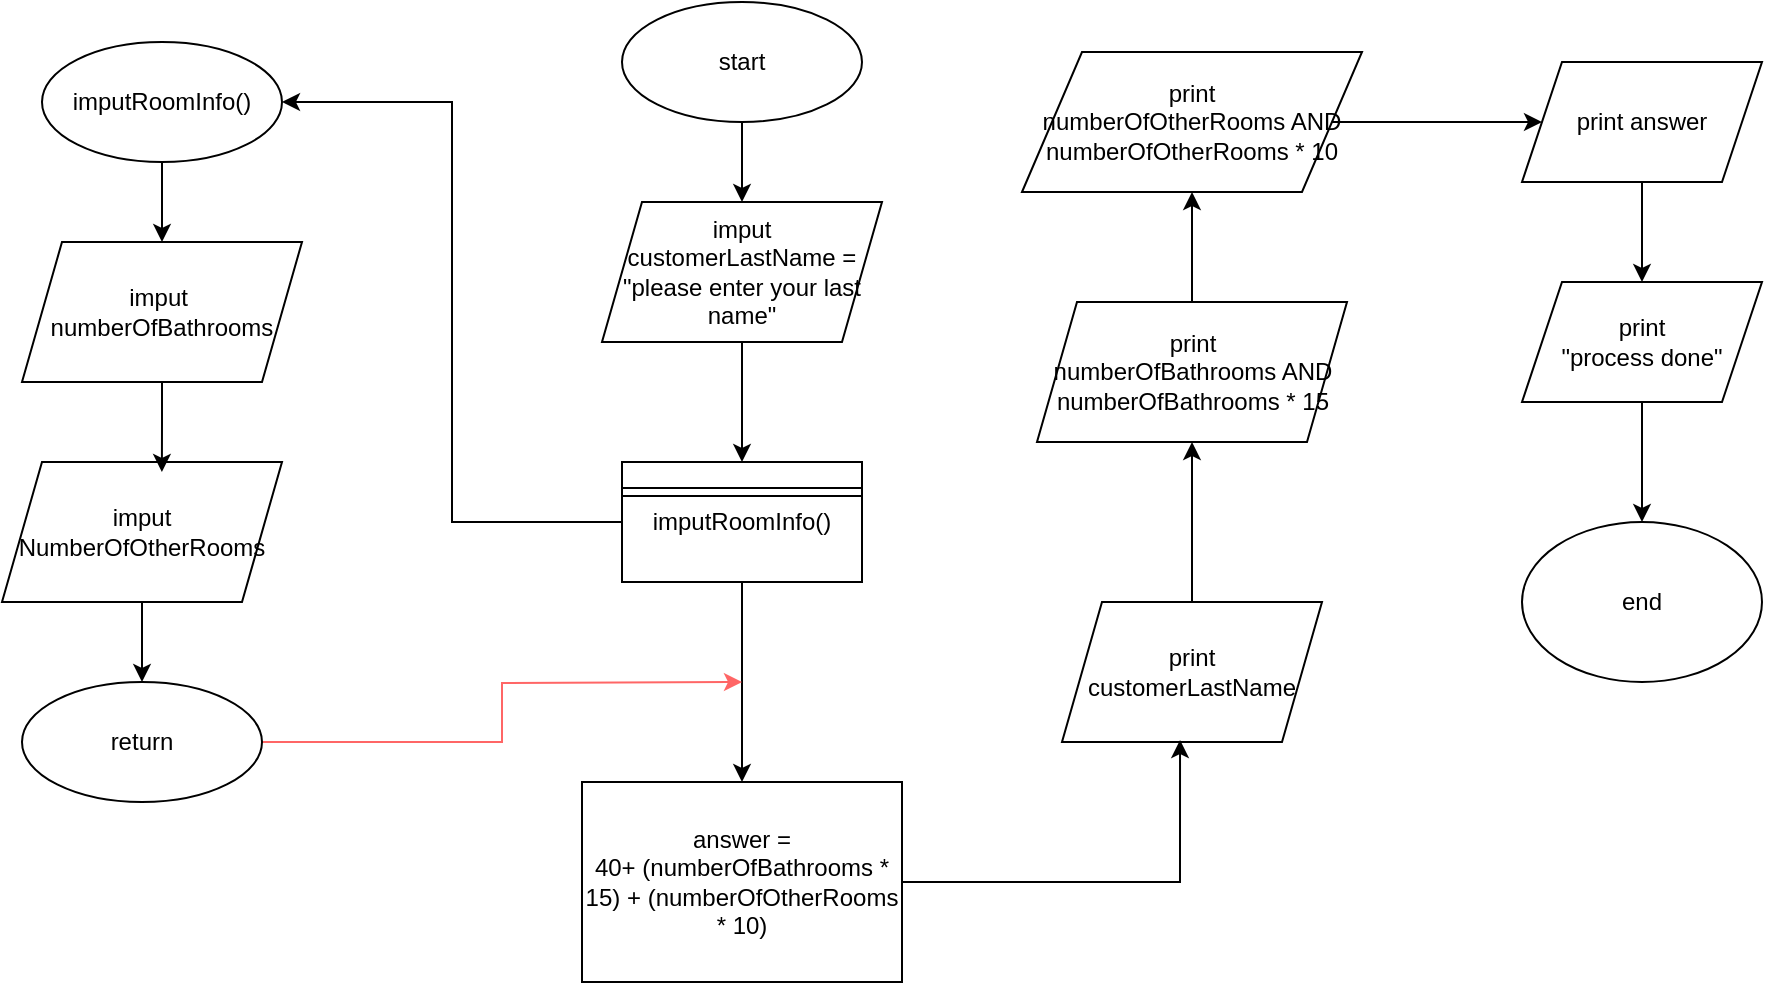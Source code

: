 <mxfile version="26.0.7">
  <diagram name="Page-1" id="GVu4pdoxSiWVch-q1vi6">
    <mxGraphModel dx="1970" dy="434" grid="1" gridSize="10" guides="1" tooltips="1" connect="1" arrows="1" fold="1" page="1" pageScale="1" pageWidth="850" pageHeight="1100" math="0" shadow="0">
      <root>
        <mxCell id="0" />
        <mxCell id="1" parent="0" />
        <mxCell id="BvYLNxid05pZm9tOstEs-29" style="edgeStyle=orthogonalEdgeStyle;rounded=0;orthogonalLoop=1;jettySize=auto;html=1;" parent="1" source="BvYLNxid05pZm9tOstEs-1" target="BvYLNxid05pZm9tOstEs-7" edge="1">
          <mxGeometry relative="1" as="geometry" />
        </mxCell>
        <mxCell id="BvYLNxid05pZm9tOstEs-1" value="start" style="ellipse;whiteSpace=wrap;html=1;" parent="1" vertex="1">
          <mxGeometry x="230" y="40" width="120" height="60" as="geometry" />
        </mxCell>
        <mxCell id="BvYLNxid05pZm9tOstEs-2" value="end" style="ellipse;whiteSpace=wrap;html=1;" parent="1" vertex="1">
          <mxGeometry x="680" y="300" width="120" height="80" as="geometry" />
        </mxCell>
        <mxCell id="BvYLNxid05pZm9tOstEs-30" style="edgeStyle=orthogonalEdgeStyle;rounded=0;orthogonalLoop=1;jettySize=auto;html=1;" parent="1" source="BvYLNxid05pZm9tOstEs-7" target="BvYLNxid05pZm9tOstEs-19" edge="1">
          <mxGeometry relative="1" as="geometry" />
        </mxCell>
        <mxCell id="BvYLNxid05pZm9tOstEs-7" value="imput&lt;div&gt;customerLastName = &quot;please enter your last name&quot;&lt;/div&gt;" style="shape=parallelogram;perimeter=parallelogramPerimeter;whiteSpace=wrap;html=1;fixedSize=1;" parent="1" vertex="1">
          <mxGeometry x="220" y="140" width="140" height="70" as="geometry" />
        </mxCell>
        <mxCell id="BvYLNxid05pZm9tOstEs-8" value="imput&amp;nbsp;&lt;div&gt;numberOfBathrooms&lt;/div&gt;" style="shape=parallelogram;perimeter=parallelogramPerimeter;whiteSpace=wrap;html=1;fixedSize=1;" parent="1" vertex="1">
          <mxGeometry x="-70" y="160" width="140" height="70" as="geometry" />
        </mxCell>
        <mxCell id="BvYLNxid05pZm9tOstEs-28" style="edgeStyle=orthogonalEdgeStyle;rounded=0;orthogonalLoop=1;jettySize=auto;html=1;" parent="1" source="BvYLNxid05pZm9tOstEs-9" target="BvYLNxid05pZm9tOstEs-25" edge="1">
          <mxGeometry relative="1" as="geometry" />
        </mxCell>
        <mxCell id="BvYLNxid05pZm9tOstEs-9" value="imput NumberOfOtherRooms" style="shape=parallelogram;perimeter=parallelogramPerimeter;whiteSpace=wrap;html=1;fixedSize=1;" parent="1" vertex="1">
          <mxGeometry x="-80" y="270" width="140" height="70" as="geometry" />
        </mxCell>
        <mxCell id="BvYLNxid05pZm9tOstEs-10" value="answer =&lt;div&gt;40+ (numberOfBathrooms * 15) + (numberOfOtherRooms * 10)&lt;/div&gt;" style="rounded=0;whiteSpace=wrap;html=1;" parent="1" vertex="1">
          <mxGeometry x="210" y="430" width="160" height="100" as="geometry" />
        </mxCell>
        <mxCell id="BvYLNxid05pZm9tOstEs-39" style="edgeStyle=orthogonalEdgeStyle;rounded=0;orthogonalLoop=1;jettySize=auto;html=1;" parent="1" source="BvYLNxid05pZm9tOstEs-11" target="BvYLNxid05pZm9tOstEs-12" edge="1">
          <mxGeometry relative="1" as="geometry" />
        </mxCell>
        <mxCell id="BvYLNxid05pZm9tOstEs-11" value="print&lt;div&gt;customerLastName&lt;/div&gt;" style="shape=parallelogram;perimeter=parallelogramPerimeter;whiteSpace=wrap;html=1;fixedSize=1;" parent="1" vertex="1">
          <mxGeometry x="450" y="340" width="130" height="70" as="geometry" />
        </mxCell>
        <mxCell id="BvYLNxid05pZm9tOstEs-40" style="edgeStyle=orthogonalEdgeStyle;rounded=0;orthogonalLoop=1;jettySize=auto;html=1;entryX=0.5;entryY=1;entryDx=0;entryDy=0;" parent="1" source="BvYLNxid05pZm9tOstEs-12" target="BvYLNxid05pZm9tOstEs-13" edge="1">
          <mxGeometry relative="1" as="geometry" />
        </mxCell>
        <mxCell id="BvYLNxid05pZm9tOstEs-12" value="print&lt;div&gt;numberOfBathrooms AND&lt;/div&gt;&lt;div&gt;numberOfBathrooms * 15&lt;/div&gt;" style="shape=parallelogram;perimeter=parallelogramPerimeter;whiteSpace=wrap;html=1;fixedSize=1;" parent="1" vertex="1">
          <mxGeometry x="437.5" y="190" width="155" height="70" as="geometry" />
        </mxCell>
        <mxCell id="BvYLNxid05pZm9tOstEs-41" style="edgeStyle=orthogonalEdgeStyle;rounded=0;orthogonalLoop=1;jettySize=auto;html=1;entryX=0;entryY=0.5;entryDx=0;entryDy=0;" parent="1" source="BvYLNxid05pZm9tOstEs-13" target="BvYLNxid05pZm9tOstEs-14" edge="1">
          <mxGeometry relative="1" as="geometry" />
        </mxCell>
        <mxCell id="BvYLNxid05pZm9tOstEs-13" value="print&lt;div&gt;numberOfOtherRooms AND numberOfOtherRooms * 10&lt;/div&gt;" style="shape=parallelogram;perimeter=parallelogramPerimeter;whiteSpace=wrap;html=1;fixedSize=1;size=30;" parent="1" vertex="1">
          <mxGeometry x="430" y="65" width="170" height="70" as="geometry" />
        </mxCell>
        <mxCell id="BvYLNxid05pZm9tOstEs-38" style="edgeStyle=orthogonalEdgeStyle;rounded=0;orthogonalLoop=1;jettySize=auto;html=1;" parent="1" source="BvYLNxid05pZm9tOstEs-14" target="BvYLNxid05pZm9tOstEs-15" edge="1">
          <mxGeometry relative="1" as="geometry" />
        </mxCell>
        <mxCell id="BvYLNxid05pZm9tOstEs-14" value="print answer" style="shape=parallelogram;perimeter=parallelogramPerimeter;whiteSpace=wrap;html=1;fixedSize=1;" parent="1" vertex="1">
          <mxGeometry x="680" y="70" width="120" height="60" as="geometry" />
        </mxCell>
        <mxCell id="BvYLNxid05pZm9tOstEs-37" style="edgeStyle=orthogonalEdgeStyle;rounded=0;orthogonalLoop=1;jettySize=auto;html=1;" parent="1" source="BvYLNxid05pZm9tOstEs-15" target="BvYLNxid05pZm9tOstEs-2" edge="1">
          <mxGeometry relative="1" as="geometry" />
        </mxCell>
        <mxCell id="BvYLNxid05pZm9tOstEs-15" value="print&lt;div&gt;&quot;process done&quot;&lt;/div&gt;" style="shape=parallelogram;perimeter=parallelogramPerimeter;whiteSpace=wrap;html=1;fixedSize=1;" parent="1" vertex="1">
          <mxGeometry x="680" y="180" width="120" height="60" as="geometry" />
        </mxCell>
        <mxCell id="BvYLNxid05pZm9tOstEs-31" style="edgeStyle=orthogonalEdgeStyle;rounded=0;orthogonalLoop=1;jettySize=auto;html=1;entryX=1;entryY=0.5;entryDx=0;entryDy=0;fillColor=#33FFFF;" parent="1" source="BvYLNxid05pZm9tOstEs-19" target="BvYLNxid05pZm9tOstEs-24" edge="1">
          <mxGeometry relative="1" as="geometry" />
        </mxCell>
        <mxCell id="BvYLNxid05pZm9tOstEs-33" style="edgeStyle=orthogonalEdgeStyle;rounded=0;orthogonalLoop=1;jettySize=auto;html=1;" parent="1" source="BvYLNxid05pZm9tOstEs-19" target="BvYLNxid05pZm9tOstEs-10" edge="1">
          <mxGeometry relative="1" as="geometry" />
        </mxCell>
        <mxCell id="BvYLNxid05pZm9tOstEs-19" value="imputRoomInfo()" style="rounded=0;whiteSpace=wrap;html=1;" parent="1" vertex="1">
          <mxGeometry x="230" y="270" width="120" height="60" as="geometry" />
        </mxCell>
        <mxCell id="BvYLNxid05pZm9tOstEs-20" value="" style="shape=link;html=1;rounded=0;entryX=1;entryY=0.25;entryDx=0;entryDy=0;exitX=0;exitY=0.25;exitDx=0;exitDy=0;" parent="1" source="BvYLNxid05pZm9tOstEs-19" target="BvYLNxid05pZm9tOstEs-19" edge="1">
          <mxGeometry width="100" relative="1" as="geometry">
            <mxPoint x="200" y="340" as="sourcePoint" />
            <mxPoint x="300" y="340" as="targetPoint" />
          </mxGeometry>
        </mxCell>
        <mxCell id="BvYLNxid05pZm9tOstEs-26" style="edgeStyle=orthogonalEdgeStyle;rounded=0;orthogonalLoop=1;jettySize=auto;html=1;" parent="1" source="BvYLNxid05pZm9tOstEs-24" target="BvYLNxid05pZm9tOstEs-8" edge="1">
          <mxGeometry relative="1" as="geometry" />
        </mxCell>
        <mxCell id="BvYLNxid05pZm9tOstEs-24" value="imputRoomInfo()" style="ellipse;whiteSpace=wrap;html=1;" parent="1" vertex="1">
          <mxGeometry x="-60" y="60" width="120" height="60" as="geometry" />
        </mxCell>
        <mxCell id="BvYLNxid05pZm9tOstEs-34" style="edgeStyle=orthogonalEdgeStyle;rounded=0;orthogonalLoop=1;jettySize=auto;html=1;strokeColor=light-dark(#FF6666,#FFFFFF);" parent="1" source="BvYLNxid05pZm9tOstEs-25" edge="1">
          <mxGeometry relative="1" as="geometry">
            <mxPoint x="290" y="380" as="targetPoint" />
          </mxGeometry>
        </mxCell>
        <mxCell id="BvYLNxid05pZm9tOstEs-25" value="return" style="ellipse;whiteSpace=wrap;html=1;" parent="1" vertex="1">
          <mxGeometry x="-70" y="380" width="120" height="60" as="geometry" />
        </mxCell>
        <mxCell id="BvYLNxid05pZm9tOstEs-27" style="edgeStyle=orthogonalEdgeStyle;rounded=0;orthogonalLoop=1;jettySize=auto;html=1;entryX=0.571;entryY=0.071;entryDx=0;entryDy=0;entryPerimeter=0;" parent="1" source="BvYLNxid05pZm9tOstEs-8" target="BvYLNxid05pZm9tOstEs-9" edge="1">
          <mxGeometry relative="1" as="geometry" />
        </mxCell>
        <mxCell id="BvYLNxid05pZm9tOstEs-36" style="edgeStyle=orthogonalEdgeStyle;rounded=0;orthogonalLoop=1;jettySize=auto;html=1;entryX=0.454;entryY=0.986;entryDx=0;entryDy=0;entryPerimeter=0;" parent="1" source="BvYLNxid05pZm9tOstEs-10" target="BvYLNxid05pZm9tOstEs-11" edge="1">
          <mxGeometry relative="1" as="geometry" />
        </mxCell>
      </root>
    </mxGraphModel>
  </diagram>
</mxfile>
